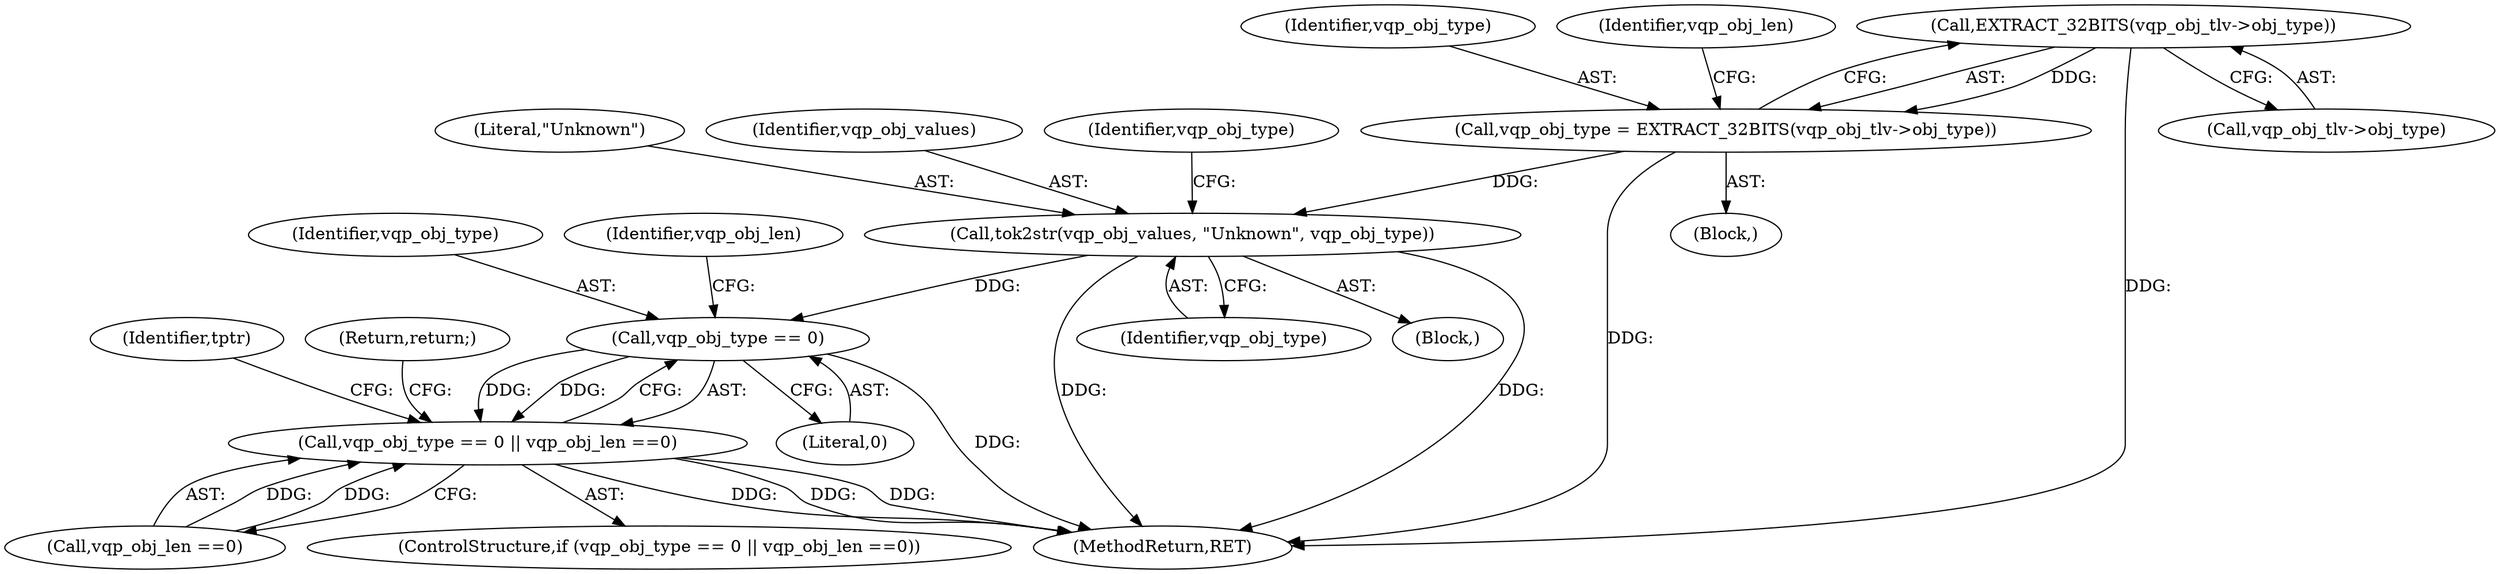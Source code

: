 digraph "0_tcpdump_3b36ec4e713dea9266db11975066c425aa669b6c@pointer" {
"1000270" [label="(Call,EXTRACT_32BITS(vqp_obj_tlv->obj_type))"];
"1000268" [label="(Call,vqp_obj_type = EXTRACT_32BITS(vqp_obj_tlv->obj_type))"];
"1000294" [label="(Call,tok2str(vqp_obj_values, \"Unknown\", vqp_obj_type))"];
"1000303" [label="(Call,vqp_obj_type == 0)"];
"1000302" [label="(Call,vqp_obj_type == 0 || vqp_obj_len ==0)"];
"1000271" [label="(Call,vqp_obj_tlv->obj_type)"];
"1000303" [label="(Call,vqp_obj_type == 0)"];
"1000270" [label="(Call,EXTRACT_32BITS(vqp_obj_tlv->obj_type))"];
"1000253" [label="(Block,)"];
"1000306" [label="(Call,vqp_obj_len ==0)"];
"1000269" [label="(Identifier,vqp_obj_type)"];
"1000305" [label="(Literal,0)"];
"1000313" [label="(Identifier,tptr)"];
"1000307" [label="(Identifier,vqp_obj_len)"];
"1000296" [label="(Literal,\"Unknown\")"];
"1000295" [label="(Identifier,vqp_obj_values)"];
"1000301" [label="(ControlStructure,if (vqp_obj_type == 0 || vqp_obj_len ==0))"];
"1000297" [label="(Identifier,vqp_obj_type)"];
"1000293" [label="(Block,)"];
"1000294" [label="(Call,tok2str(vqp_obj_values, \"Unknown\", vqp_obj_type))"];
"1000268" [label="(Call,vqp_obj_type = EXTRACT_32BITS(vqp_obj_tlv->obj_type))"];
"1000275" [label="(Identifier,vqp_obj_len)"];
"1000393" [label="(MethodReturn,RET)"];
"1000302" [label="(Call,vqp_obj_type == 0 || vqp_obj_len ==0)"];
"1000299" [label="(Identifier,vqp_obj_type)"];
"1000310" [label="(Return,return;)"];
"1000304" [label="(Identifier,vqp_obj_type)"];
"1000270" -> "1000268"  [label="AST: "];
"1000270" -> "1000271"  [label="CFG: "];
"1000271" -> "1000270"  [label="AST: "];
"1000268" -> "1000270"  [label="CFG: "];
"1000270" -> "1000393"  [label="DDG: "];
"1000270" -> "1000268"  [label="DDG: "];
"1000268" -> "1000253"  [label="AST: "];
"1000269" -> "1000268"  [label="AST: "];
"1000275" -> "1000268"  [label="CFG: "];
"1000268" -> "1000393"  [label="DDG: "];
"1000268" -> "1000294"  [label="DDG: "];
"1000294" -> "1000293"  [label="AST: "];
"1000294" -> "1000297"  [label="CFG: "];
"1000295" -> "1000294"  [label="AST: "];
"1000296" -> "1000294"  [label="AST: "];
"1000297" -> "1000294"  [label="AST: "];
"1000299" -> "1000294"  [label="CFG: "];
"1000294" -> "1000393"  [label="DDG: "];
"1000294" -> "1000393"  [label="DDG: "];
"1000294" -> "1000303"  [label="DDG: "];
"1000303" -> "1000302"  [label="AST: "];
"1000303" -> "1000305"  [label="CFG: "];
"1000304" -> "1000303"  [label="AST: "];
"1000305" -> "1000303"  [label="AST: "];
"1000307" -> "1000303"  [label="CFG: "];
"1000302" -> "1000303"  [label="CFG: "];
"1000303" -> "1000393"  [label="DDG: "];
"1000303" -> "1000302"  [label="DDG: "];
"1000303" -> "1000302"  [label="DDG: "];
"1000302" -> "1000301"  [label="AST: "];
"1000302" -> "1000306"  [label="CFG: "];
"1000306" -> "1000302"  [label="AST: "];
"1000310" -> "1000302"  [label="CFG: "];
"1000313" -> "1000302"  [label="CFG: "];
"1000302" -> "1000393"  [label="DDG: "];
"1000302" -> "1000393"  [label="DDG: "];
"1000302" -> "1000393"  [label="DDG: "];
"1000306" -> "1000302"  [label="DDG: "];
"1000306" -> "1000302"  [label="DDG: "];
}
